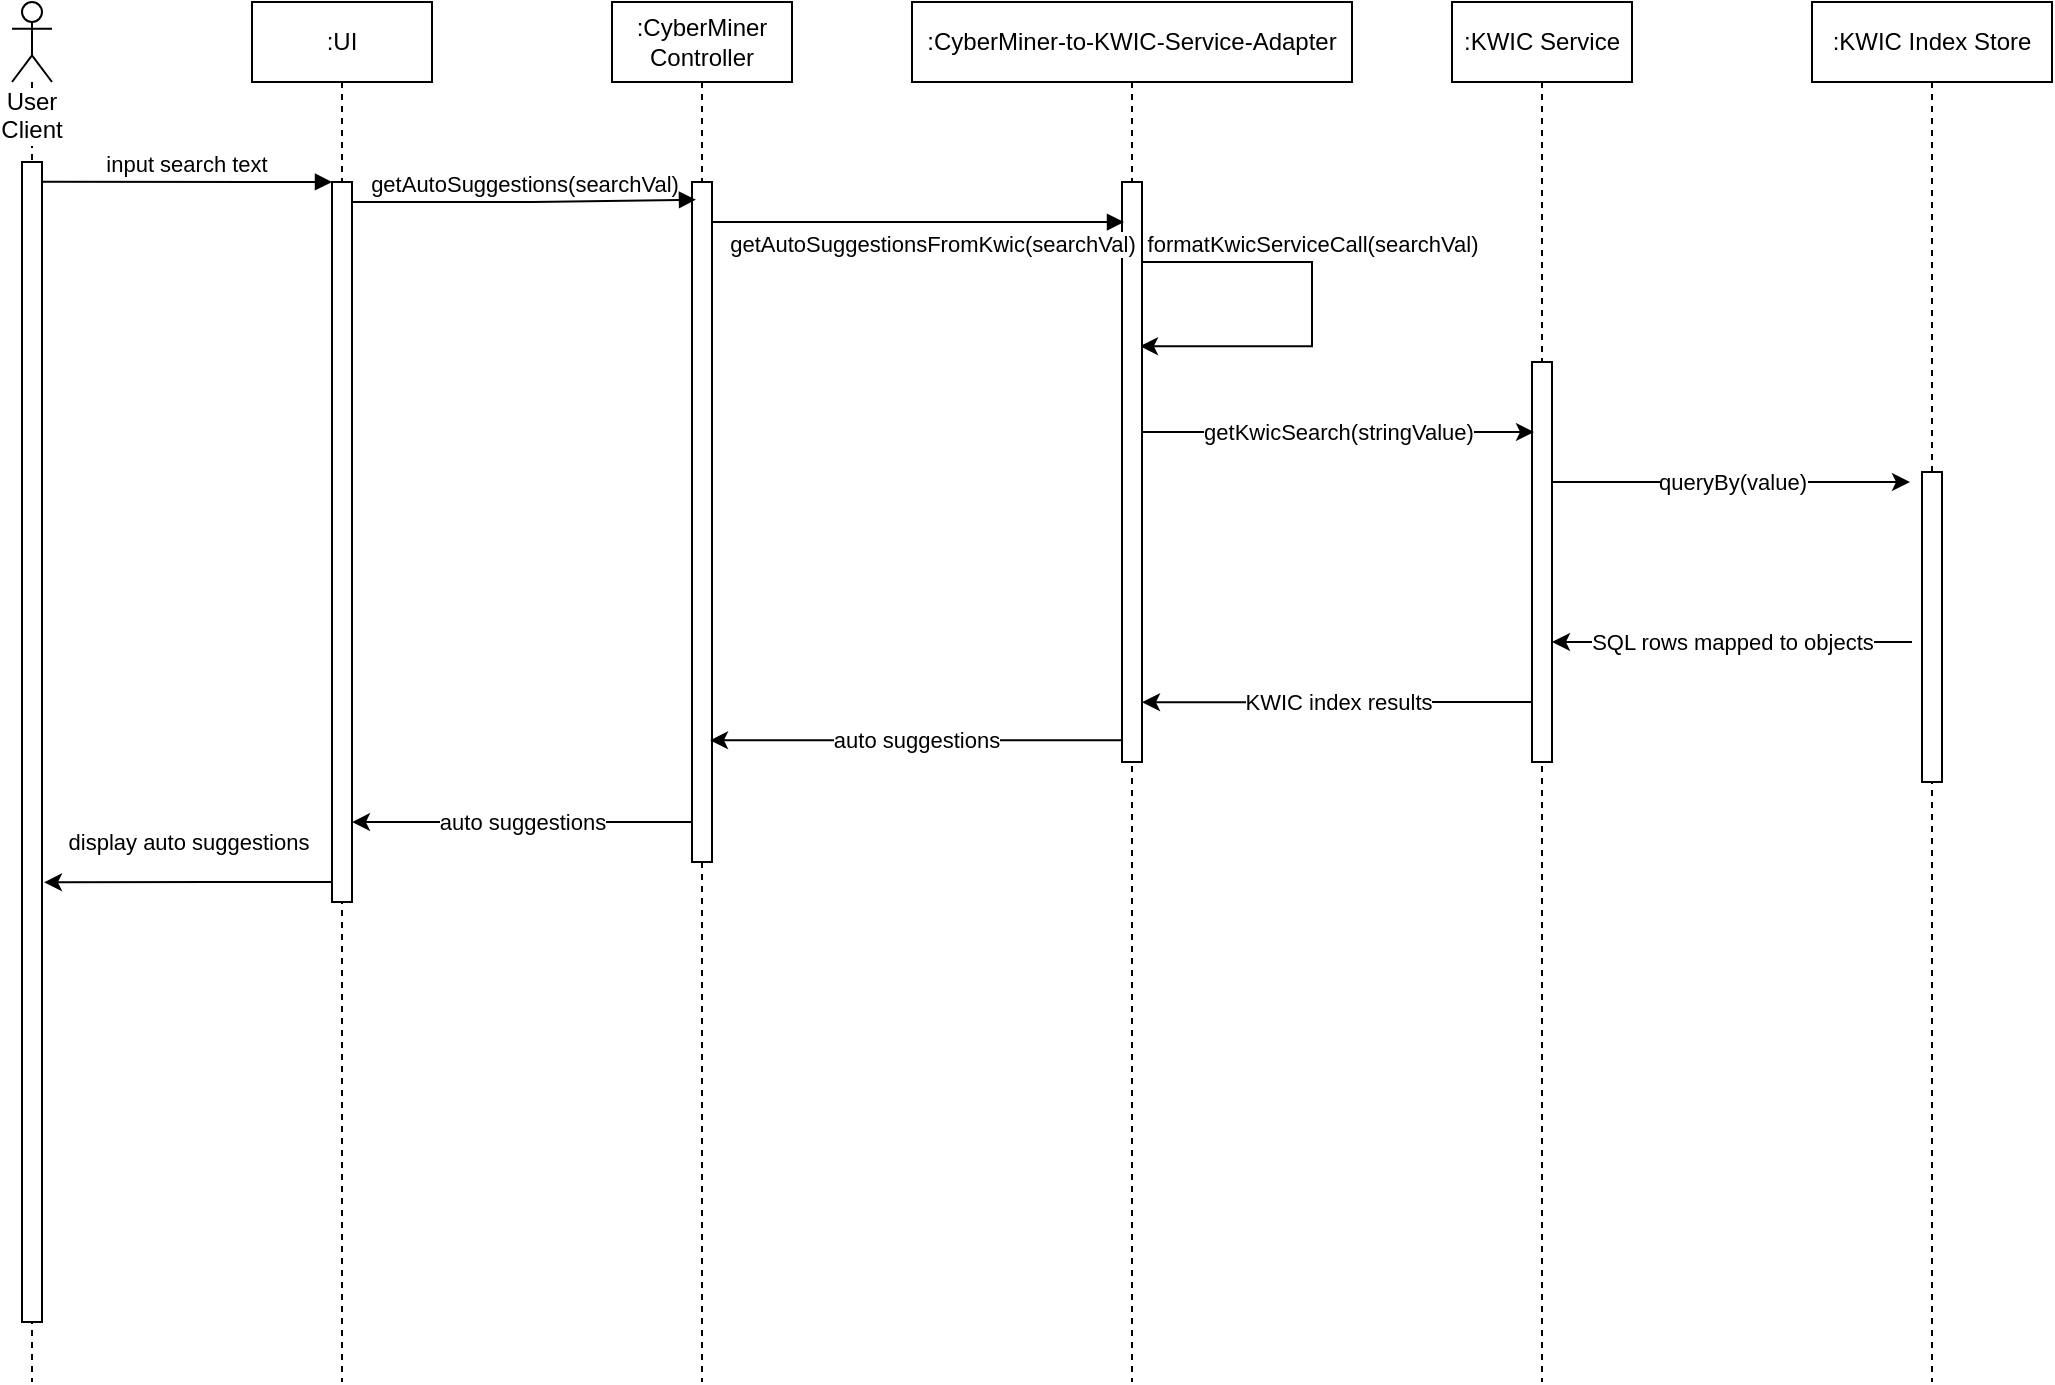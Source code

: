 <mxfile version="12.3.3" type="github" pages="1">
  <diagram id="ebyHIHOIsL0jrv1JN3ZG" name="Page-1">
    <mxGraphModel dx="1408" dy="748" grid="1" gridSize="10" guides="1" tooltips="1" connect="1" arrows="1" fold="1" page="1" pageScale="1" pageWidth="1600" pageHeight="1200" math="0" shadow="0">
      <root>
        <mxCell id="0"/>
        <mxCell id="1" parent="0"/>
        <mxCell id="Y5Kgps96UHaV6ycMvh6B-1" value=":UI" style="shape=umlLifeline;perimeter=lifelinePerimeter;whiteSpace=wrap;html=1;container=1;collapsible=0;recursiveResize=0;outlineConnect=0;" parent="1" vertex="1">
          <mxGeometry x="180" y="30" width="90" height="690" as="geometry"/>
        </mxCell>
        <mxCell id="Y5Kgps96UHaV6ycMvh6B-8" value="" style="html=1;points=[];perimeter=orthogonalPerimeter;" parent="Y5Kgps96UHaV6ycMvh6B-1" vertex="1">
          <mxGeometry x="40" y="90" width="10" height="360" as="geometry"/>
        </mxCell>
        <mxCell id="Y5Kgps96UHaV6ycMvh6B-6" value="User Client" style="shape=umlLifeline;participant=umlActor;perimeter=lifelinePerimeter;whiteSpace=wrap;html=1;container=1;collapsible=0;recursiveResize=0;verticalAlign=top;spacingTop=36;labelBackgroundColor=#ffffff;outlineConnect=0;" parent="1" vertex="1">
          <mxGeometry x="60" y="30" width="20" height="690" as="geometry"/>
        </mxCell>
        <mxCell id="Y5Kgps96UHaV6ycMvh6B-7" value="" style="html=1;points=[];perimeter=orthogonalPerimeter;" parent="Y5Kgps96UHaV6ycMvh6B-6" vertex="1">
          <mxGeometry x="5" y="80" width="10" height="580" as="geometry"/>
        </mxCell>
        <mxCell id="Y5Kgps96UHaV6ycMvh6B-10" value="input search text" style="html=1;verticalAlign=bottom;endArrow=block;exitX=1;exitY=0.017;exitDx=0;exitDy=0;exitPerimeter=0;entryX=0;entryY=0;entryDx=0;entryDy=0;entryPerimeter=0;" parent="1" source="Y5Kgps96UHaV6ycMvh6B-7" target="Y5Kgps96UHaV6ycMvh6B-8" edge="1">
          <mxGeometry width="80" relative="1" as="geometry">
            <mxPoint x="90" y="130" as="sourcePoint"/>
            <mxPoint x="210" y="120" as="targetPoint"/>
          </mxGeometry>
        </mxCell>
        <mxCell id="Y5Kgps96UHaV6ycMvh6B-11" value=":CyberMiner Controller" style="shape=umlLifeline;perimeter=lifelinePerimeter;whiteSpace=wrap;html=1;container=1;collapsible=0;recursiveResize=0;outlineConnect=0;" parent="1" vertex="1">
          <mxGeometry x="360" y="30" width="90" height="690" as="geometry"/>
        </mxCell>
        <mxCell id="Y5Kgps96UHaV6ycMvh6B-12" value="" style="html=1;points=[];perimeter=orthogonalPerimeter;" parent="Y5Kgps96UHaV6ycMvh6B-11" vertex="1">
          <mxGeometry x="40" y="90" width="10" height="340" as="geometry"/>
        </mxCell>
        <mxCell id="Y5Kgps96UHaV6ycMvh6B-13" value=":KWIC Service" style="shape=umlLifeline;perimeter=lifelinePerimeter;whiteSpace=wrap;html=1;container=1;collapsible=0;recursiveResize=0;outlineConnect=0;" parent="1" vertex="1">
          <mxGeometry x="780" y="30" width="90" height="690" as="geometry"/>
        </mxCell>
        <mxCell id="Y5Kgps96UHaV6ycMvh6B-14" value="" style="html=1;points=[];perimeter=orthogonalPerimeter;" parent="Y5Kgps96UHaV6ycMvh6B-13" vertex="1">
          <mxGeometry x="40" y="180" width="10" height="200" as="geometry"/>
        </mxCell>
        <mxCell id="Y5Kgps96UHaV6ycMvh6B-15" value=":KWIC Index Store" style="shape=umlLifeline;perimeter=lifelinePerimeter;whiteSpace=wrap;html=1;container=1;collapsible=0;recursiveResize=0;outlineConnect=0;" parent="1" vertex="1">
          <mxGeometry x="960" y="30" width="120" height="690" as="geometry"/>
        </mxCell>
        <mxCell id="Y5Kgps96UHaV6ycMvh6B-16" value="" style="html=1;points=[];perimeter=orthogonalPerimeter;" parent="Y5Kgps96UHaV6ycMvh6B-15" vertex="1">
          <mxGeometry x="55" y="235" width="10" height="155" as="geometry"/>
        </mxCell>
        <mxCell id="Y5Kgps96UHaV6ycMvh6B-17" value="getAutoSuggestions(searchVal)" style="html=1;verticalAlign=bottom;endArrow=block;entryX=0.2;entryY=0.026;entryDx=0;entryDy=0;entryPerimeter=0;" parent="1" source="Y5Kgps96UHaV6ycMvh6B-8" target="Y5Kgps96UHaV6ycMvh6B-12" edge="1">
          <mxGeometry width="80" relative="1" as="geometry">
            <mxPoint x="240" y="129.86" as="sourcePoint"/>
            <mxPoint x="360" y="130" as="targetPoint"/>
            <Array as="points">
              <mxPoint x="320" y="130"/>
            </Array>
          </mxGeometry>
        </mxCell>
        <mxCell id="Y5Kgps96UHaV6ycMvh6B-18" value=":CyberMiner-to-KWIC-Service-Adapter" style="shape=umlLifeline;perimeter=lifelinePerimeter;whiteSpace=wrap;html=1;container=1;collapsible=0;recursiveResize=0;outlineConnect=0;" parent="1" vertex="1">
          <mxGeometry x="510" y="30" width="220" height="690" as="geometry"/>
        </mxCell>
        <mxCell id="Y5Kgps96UHaV6ycMvh6B-23" value="formatKwicServiceCall(searchVal)" style="edgeStyle=orthogonalEdgeStyle;rounded=0;orthogonalLoop=1;jettySize=auto;html=1;entryX=0.9;entryY=0.283;entryDx=0;entryDy=0;entryPerimeter=0;" parent="Y5Kgps96UHaV6ycMvh6B-18" source="Y5Kgps96UHaV6ycMvh6B-19" target="Y5Kgps96UHaV6ycMvh6B-19" edge="1">
          <mxGeometry x="-0.194" y="10" relative="1" as="geometry">
            <mxPoint x="140" y="190" as="targetPoint"/>
            <Array as="points">
              <mxPoint x="200" y="130"/>
              <mxPoint x="200" y="172"/>
            </Array>
            <mxPoint x="-10" y="-10" as="offset"/>
          </mxGeometry>
        </mxCell>
        <mxCell id="Y5Kgps96UHaV6ycMvh6B-19" value="" style="html=1;points=[];perimeter=orthogonalPerimeter;" parent="Y5Kgps96UHaV6ycMvh6B-18" vertex="1">
          <mxGeometry x="105" y="90" width="10" height="290" as="geometry"/>
        </mxCell>
        <mxCell id="Y5Kgps96UHaV6ycMvh6B-21" value="getAutoSuggestionsFromKwic(searchVal)" style="html=1;verticalAlign=bottom;endArrow=block;entryX=0.1;entryY=0.069;entryDx=0;entryDy=0;entryPerimeter=0;" parent="1" target="Y5Kgps96UHaV6ycMvh6B-19" edge="1">
          <mxGeometry x="0.068" y="-20" width="80" relative="1" as="geometry">
            <mxPoint x="410" y="139.97" as="sourcePoint"/>
            <mxPoint x="610" y="140" as="targetPoint"/>
            <mxPoint as="offset"/>
          </mxGeometry>
        </mxCell>
        <mxCell id="Y5Kgps96UHaV6ycMvh6B-27" value="getKwicSearch(stringValue)" style="edgeStyle=orthogonalEdgeStyle;rounded=0;orthogonalLoop=1;jettySize=auto;html=1;" parent="1" source="Y5Kgps96UHaV6ycMvh6B-19" edge="1">
          <mxGeometry relative="1" as="geometry">
            <mxPoint x="821" y="245" as="targetPoint"/>
            <Array as="points">
              <mxPoint x="821" y="245"/>
            </Array>
          </mxGeometry>
        </mxCell>
        <mxCell id="Y5Kgps96UHaV6ycMvh6B-30" value="queryBy(value)" style="edgeStyle=orthogonalEdgeStyle;rounded=0;orthogonalLoop=1;jettySize=auto;html=1;" parent="1" source="Y5Kgps96UHaV6ycMvh6B-14" edge="1">
          <mxGeometry relative="1" as="geometry">
            <mxPoint x="1009" y="270" as="targetPoint"/>
            <Array as="points">
              <mxPoint x="880" y="270"/>
              <mxPoint x="880" y="270"/>
            </Array>
          </mxGeometry>
        </mxCell>
        <mxCell id="Y5Kgps96UHaV6ycMvh6B-39" value="SQL rows mapped to objects" style="edgeStyle=orthogonalEdgeStyle;rounded=0;orthogonalLoop=1;jettySize=auto;html=1;entryX=1;entryY=0.766;entryDx=0;entryDy=0;entryPerimeter=0;" parent="1" edge="1">
          <mxGeometry relative="1" as="geometry">
            <mxPoint x="1010" y="350" as="sourcePoint"/>
            <mxPoint x="830" y="350" as="targetPoint"/>
          </mxGeometry>
        </mxCell>
        <mxCell id="Y5Kgps96UHaV6ycMvh6B-41" value="KWIC index results" style="edgeStyle=orthogonalEdgeStyle;rounded=0;orthogonalLoop=1;jettySize=auto;html=1;entryX=1;entryY=0.897;entryDx=0;entryDy=0;entryPerimeter=0;" parent="1" source="Y5Kgps96UHaV6ycMvh6B-14" target="Y5Kgps96UHaV6ycMvh6B-19" edge="1">
          <mxGeometry relative="1" as="geometry">
            <mxPoint x="740" y="310" as="targetPoint"/>
            <Array as="points">
              <mxPoint x="770" y="380"/>
              <mxPoint x="770" y="380"/>
            </Array>
          </mxGeometry>
        </mxCell>
        <mxCell id="Y5Kgps96UHaV6ycMvh6B-43" value="auto suggestions" style="edgeStyle=orthogonalEdgeStyle;rounded=0;orthogonalLoop=1;jettySize=auto;html=1;entryX=0.9;entryY=0.821;entryDx=0;entryDy=0;entryPerimeter=0;" parent="1" source="Y5Kgps96UHaV6ycMvh6B-19" target="Y5Kgps96UHaV6ycMvh6B-12" edge="1">
          <mxGeometry relative="1" as="geometry">
            <mxPoint x="535" y="265" as="targetPoint"/>
            <Array as="points">
              <mxPoint x="550" y="400"/>
            </Array>
          </mxGeometry>
        </mxCell>
        <mxCell id="Y5Kgps96UHaV6ycMvh6B-45" value="auto suggestions" style="edgeStyle=orthogonalEdgeStyle;rounded=0;orthogonalLoop=1;jettySize=auto;html=1;entryX=1;entryY=0.889;entryDx=0;entryDy=0;entryPerimeter=0;" parent="1" source="Y5Kgps96UHaV6ycMvh6B-12" target="Y5Kgps96UHaV6ycMvh6B-8" edge="1">
          <mxGeometry relative="1" as="geometry">
            <mxPoint x="320" y="290" as="targetPoint"/>
            <Array as="points">
              <mxPoint x="350" y="440"/>
              <mxPoint x="350" y="440"/>
            </Array>
          </mxGeometry>
        </mxCell>
        <mxCell id="Y5Kgps96UHaV6ycMvh6B-47" value="display auto suggestions" style="edgeStyle=orthogonalEdgeStyle;rounded=0;orthogonalLoop=1;jettySize=auto;html=1;entryX=1.1;entryY=0.621;entryDx=0;entryDy=0;entryPerimeter=0;" parent="1" source="Y5Kgps96UHaV6ycMvh6B-8" target="Y5Kgps96UHaV6ycMvh6B-7" edge="1">
          <mxGeometry x="-0.007" y="-20" relative="1" as="geometry">
            <mxPoint x="140" y="300" as="targetPoint"/>
            <Array as="points">
              <mxPoint x="160" y="470"/>
              <mxPoint x="160" y="470"/>
            </Array>
            <mxPoint as="offset"/>
          </mxGeometry>
        </mxCell>
      </root>
    </mxGraphModel>
  </diagram>
</mxfile>
